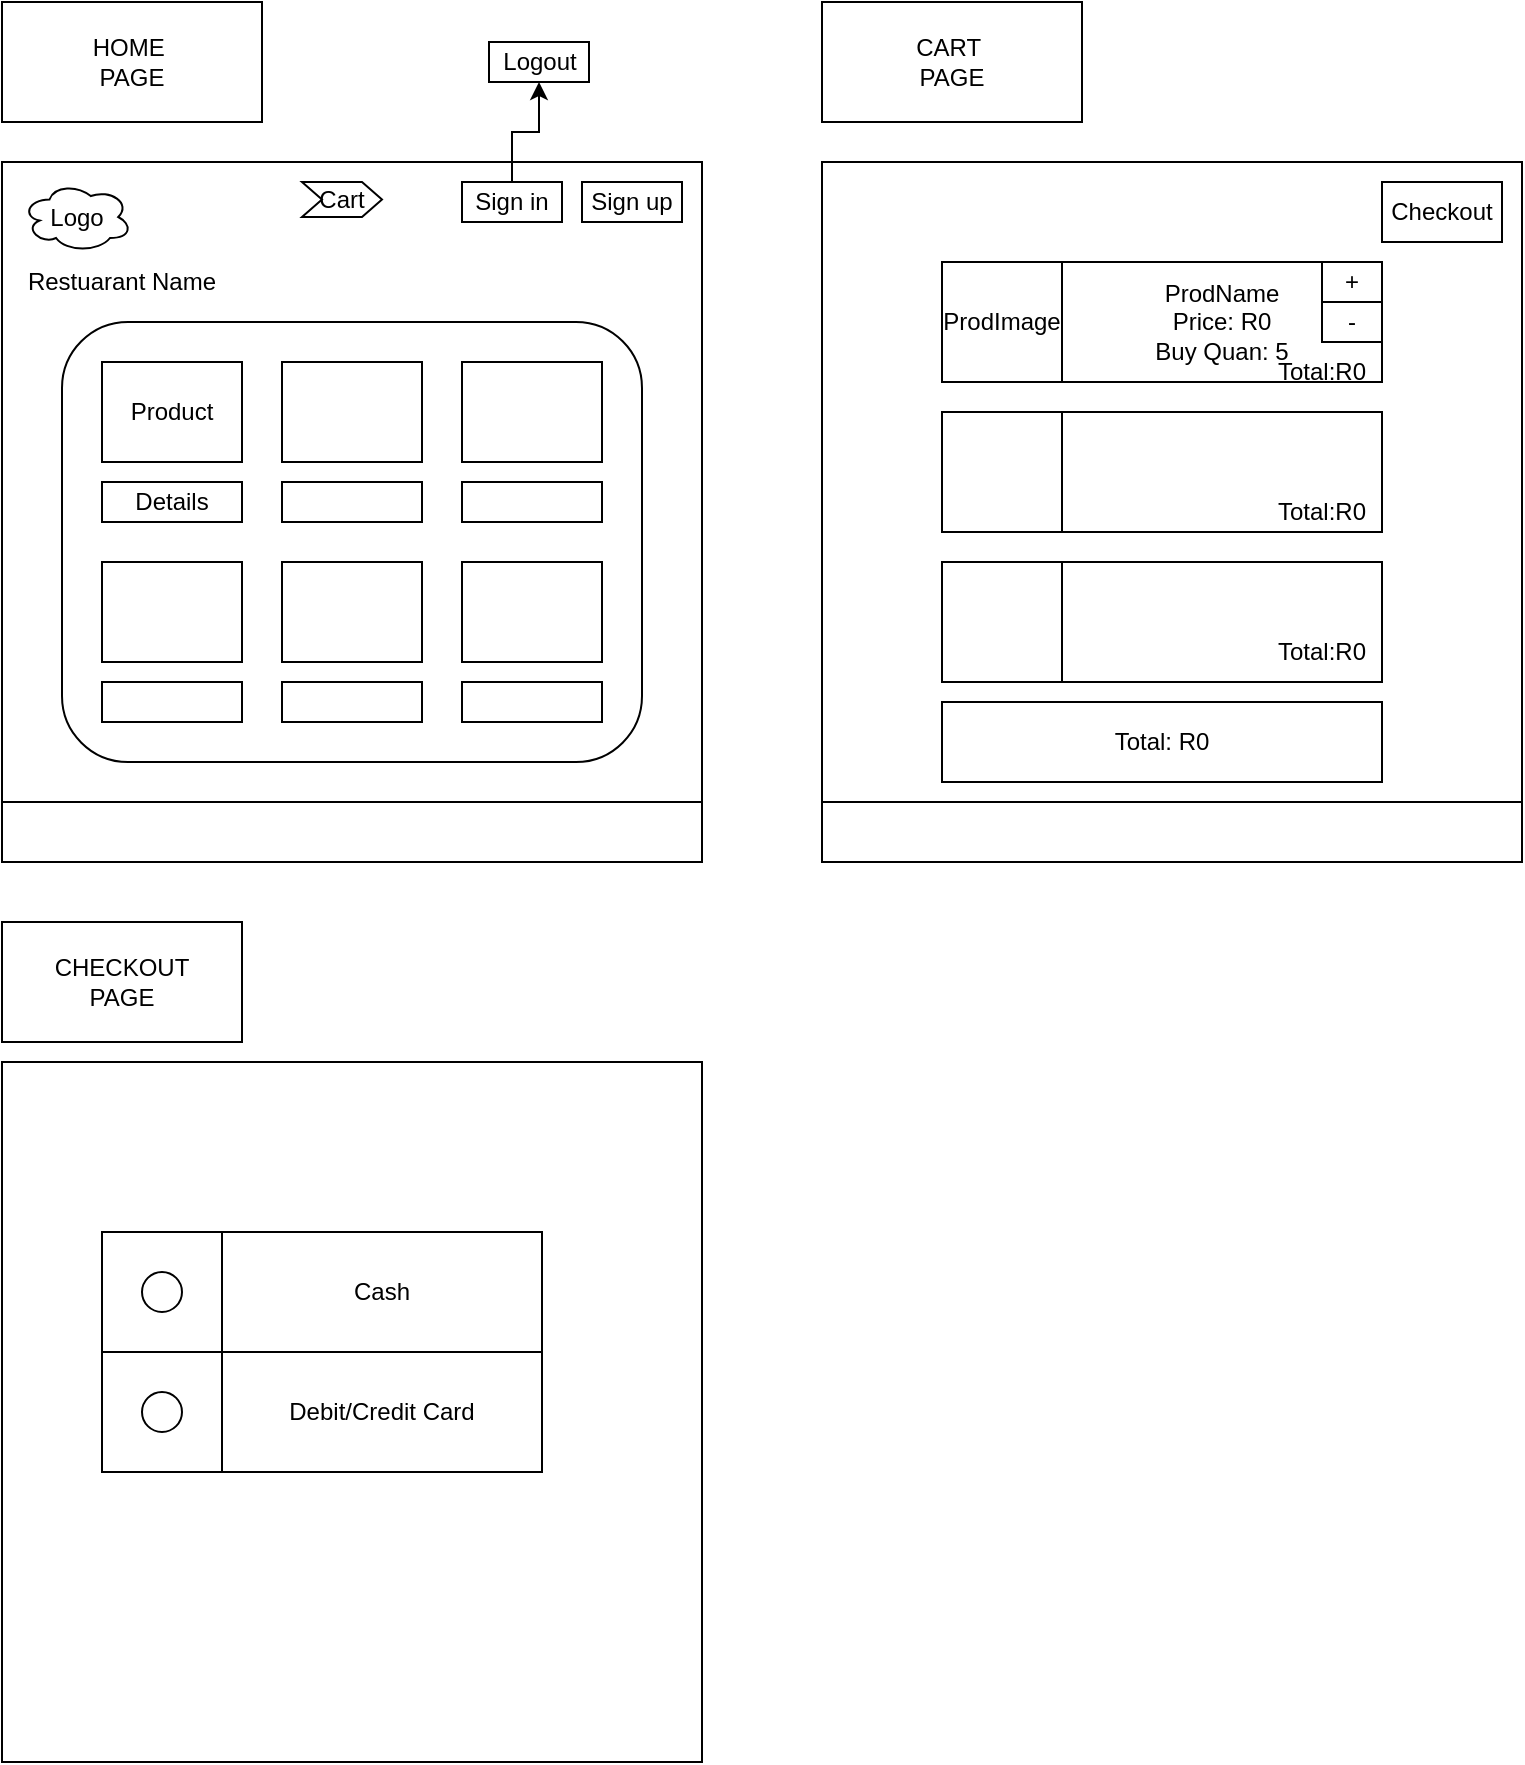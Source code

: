<mxfile version="24.9.0">
  <diagram name="Page-1" id="f2C7okhfU_2KWWLTlUfj">
    <mxGraphModel dx="852" dy="1513" grid="1" gridSize="10" guides="1" tooltips="1" connect="1" arrows="1" fold="1" page="1" pageScale="1" pageWidth="827" pageHeight="1169" math="0" shadow="0">
      <root>
        <mxCell id="0" />
        <mxCell id="1" parent="0" />
        <mxCell id="ZQC9xDUk0hvV3A3y6WX4-1" value="" style="whiteSpace=wrap;html=1;aspect=fixed;" parent="1" vertex="1">
          <mxGeometry x="120" y="20" width="350" height="350" as="geometry" />
        </mxCell>
        <mxCell id="BFbZ1qvllum0F3lM_hmC-3" style="edgeStyle=orthogonalEdgeStyle;rounded=0;orthogonalLoop=1;jettySize=auto;html=1;exitX=0.5;exitY=0;exitDx=0;exitDy=0;entryX=0.5;entryY=1;entryDx=0;entryDy=0;" edge="1" parent="1" source="ZQC9xDUk0hvV3A3y6WX4-2" target="ZQC9xDUk0hvV3A3y6WX4-7">
          <mxGeometry relative="1" as="geometry" />
        </mxCell>
        <mxCell id="ZQC9xDUk0hvV3A3y6WX4-2" value="Sign in" style="rounded=0;whiteSpace=wrap;html=1;" parent="1" vertex="1">
          <mxGeometry x="350" y="30" width="50" height="20" as="geometry" />
        </mxCell>
        <mxCell id="ZQC9xDUk0hvV3A3y6WX4-3" value="Sign up" style="rounded=0;whiteSpace=wrap;html=1;" parent="1" vertex="1">
          <mxGeometry x="410" y="30" width="50" height="20" as="geometry" />
        </mxCell>
        <mxCell id="ZQC9xDUk0hvV3A3y6WX4-4" value="" style="rounded=0;whiteSpace=wrap;html=1;" parent="1" vertex="1">
          <mxGeometry x="120" y="340" width="350" height="30" as="geometry" />
        </mxCell>
        <mxCell id="ZQC9xDUk0hvV3A3y6WX4-5" value="" style="whiteSpace=wrap;html=1;aspect=fixed;" parent="1" vertex="1">
          <mxGeometry x="530" y="20" width="350" height="350" as="geometry" />
        </mxCell>
        <mxCell id="ZQC9xDUk0hvV3A3y6WX4-7" value="Logout" style="rounded=0;whiteSpace=wrap;html=1;" parent="1" vertex="1">
          <mxGeometry x="363.5" y="-40" width="50" height="20" as="geometry" />
        </mxCell>
        <mxCell id="ZQC9xDUk0hvV3A3y6WX4-8" value="" style="rounded=0;whiteSpace=wrap;html=1;" parent="1" vertex="1">
          <mxGeometry x="530" y="340" width="350" height="30" as="geometry" />
        </mxCell>
        <mxCell id="ZQC9xDUk0hvV3A3y6WX4-9" value="" style="rounded=1;whiteSpace=wrap;html=1;" parent="1" vertex="1">
          <mxGeometry x="150" y="100" width="290" height="220" as="geometry" />
        </mxCell>
        <mxCell id="ZQC9xDUk0hvV3A3y6WX4-10" value="Restuarant Name" style="text;html=1;align=center;verticalAlign=middle;whiteSpace=wrap;rounded=0;" parent="1" vertex="1">
          <mxGeometry x="130" y="65" width="100" height="30" as="geometry" />
        </mxCell>
        <mxCell id="ZQC9xDUk0hvV3A3y6WX4-11" value="Logo" style="ellipse;shape=cloud;whiteSpace=wrap;html=1;" parent="1" vertex="1">
          <mxGeometry x="130" y="30" width="55" height="35" as="geometry" />
        </mxCell>
        <mxCell id="ZQC9xDUk0hvV3A3y6WX4-12" value="Product" style="rounded=0;whiteSpace=wrap;html=1;" parent="1" vertex="1">
          <mxGeometry x="170" y="120" width="70" height="50" as="geometry" />
        </mxCell>
        <mxCell id="ZQC9xDUk0hvV3A3y6WX4-14" value="Details" style="rounded=0;whiteSpace=wrap;html=1;" parent="1" vertex="1">
          <mxGeometry x="170" y="180" width="70" height="20" as="geometry" />
        </mxCell>
        <mxCell id="ZQC9xDUk0hvV3A3y6WX4-15" value="" style="rounded=0;whiteSpace=wrap;html=1;" parent="1" vertex="1">
          <mxGeometry x="260" y="120" width="70" height="50" as="geometry" />
        </mxCell>
        <mxCell id="ZQC9xDUk0hvV3A3y6WX4-16" value="" style="rounded=0;whiteSpace=wrap;html=1;" parent="1" vertex="1">
          <mxGeometry x="260" y="180" width="70" height="20" as="geometry" />
        </mxCell>
        <mxCell id="ZQC9xDUk0hvV3A3y6WX4-17" value="" style="rounded=0;whiteSpace=wrap;html=1;" parent="1" vertex="1">
          <mxGeometry x="350" y="120" width="70" height="50" as="geometry" />
        </mxCell>
        <mxCell id="ZQC9xDUk0hvV3A3y6WX4-18" value="" style="rounded=0;whiteSpace=wrap;html=1;" parent="1" vertex="1">
          <mxGeometry x="350" y="180" width="70" height="20" as="geometry" />
        </mxCell>
        <mxCell id="ZQC9xDUk0hvV3A3y6WX4-19" value="" style="rounded=0;whiteSpace=wrap;html=1;" parent="1" vertex="1">
          <mxGeometry x="170" y="220" width="70" height="50" as="geometry" />
        </mxCell>
        <mxCell id="ZQC9xDUk0hvV3A3y6WX4-20" value="" style="rounded=0;whiteSpace=wrap;html=1;" parent="1" vertex="1">
          <mxGeometry x="170" y="280" width="70" height="20" as="geometry" />
        </mxCell>
        <mxCell id="ZQC9xDUk0hvV3A3y6WX4-21" value="" style="rounded=0;whiteSpace=wrap;html=1;" parent="1" vertex="1">
          <mxGeometry x="350" y="220" width="70" height="50" as="geometry" />
        </mxCell>
        <mxCell id="ZQC9xDUk0hvV3A3y6WX4-22" value="" style="rounded=0;whiteSpace=wrap;html=1;" parent="1" vertex="1">
          <mxGeometry x="350" y="280" width="70" height="20" as="geometry" />
        </mxCell>
        <mxCell id="ZQC9xDUk0hvV3A3y6WX4-23" value="" style="rounded=0;whiteSpace=wrap;html=1;" parent="1" vertex="1">
          <mxGeometry x="260" y="220" width="70" height="50" as="geometry" />
        </mxCell>
        <mxCell id="ZQC9xDUk0hvV3A3y6WX4-24" value="" style="rounded=0;whiteSpace=wrap;html=1;" parent="1" vertex="1">
          <mxGeometry x="260" y="280" width="70" height="20" as="geometry" />
        </mxCell>
        <mxCell id="ZQC9xDUk0hvV3A3y6WX4-25" value="Cart" style="shape=step;perimeter=stepPerimeter;whiteSpace=wrap;html=1;fixedSize=1;size=10;" parent="1" vertex="1">
          <mxGeometry x="270" y="30" width="40" height="17.5" as="geometry" />
        </mxCell>
        <mxCell id="BFbZ1qvllum0F3lM_hmC-1" value="HOME&amp;nbsp;&lt;div&gt;PAGE&lt;/div&gt;" style="rounded=0;whiteSpace=wrap;html=1;" vertex="1" parent="1">
          <mxGeometry x="120" y="-60" width="130" height="60" as="geometry" />
        </mxCell>
        <mxCell id="BFbZ1qvllum0F3lM_hmC-2" value="CART&amp;nbsp;&lt;div&gt;PAGE&lt;/div&gt;" style="rounded=0;whiteSpace=wrap;html=1;" vertex="1" parent="1">
          <mxGeometry x="530" y="-60" width="130" height="60" as="geometry" />
        </mxCell>
        <mxCell id="BFbZ1qvllum0F3lM_hmC-4" value="Checkout" style="rounded=0;whiteSpace=wrap;html=1;" vertex="1" parent="1">
          <mxGeometry x="810" y="30" width="60" height="30" as="geometry" />
        </mxCell>
        <mxCell id="BFbZ1qvllum0F3lM_hmC-5" value="ProdImage" style="rounded=0;whiteSpace=wrap;html=1;" vertex="1" parent="1">
          <mxGeometry x="590" y="70" width="60" height="60" as="geometry" />
        </mxCell>
        <mxCell id="BFbZ1qvllum0F3lM_hmC-6" value="&lt;div&gt;ProdName&lt;br&gt;Price: R0&lt;/div&gt;Buy Quan: 5" style="rounded=0;whiteSpace=wrap;html=1;" vertex="1" parent="1">
          <mxGeometry x="650" y="70" width="160" height="60" as="geometry" />
        </mxCell>
        <mxCell id="BFbZ1qvllum0F3lM_hmC-8" value="" style="rounded=0;whiteSpace=wrap;html=1;" vertex="1" parent="1">
          <mxGeometry x="590" y="145" width="60" height="60" as="geometry" />
        </mxCell>
        <mxCell id="BFbZ1qvllum0F3lM_hmC-9" value="" style="rounded=0;whiteSpace=wrap;html=1;" vertex="1" parent="1">
          <mxGeometry x="650" y="145" width="160" height="60" as="geometry" />
        </mxCell>
        <mxCell id="BFbZ1qvllum0F3lM_hmC-12" value="" style="rounded=0;whiteSpace=wrap;html=1;" vertex="1" parent="1">
          <mxGeometry x="590" y="220" width="60" height="60" as="geometry" />
        </mxCell>
        <mxCell id="BFbZ1qvllum0F3lM_hmC-13" value="" style="rounded=0;whiteSpace=wrap;html=1;" vertex="1" parent="1">
          <mxGeometry x="650" y="220" width="160" height="60" as="geometry" />
        </mxCell>
        <mxCell id="BFbZ1qvllum0F3lM_hmC-14" value="Total:R0" style="text;html=1;align=center;verticalAlign=middle;whiteSpace=wrap;rounded=0;" vertex="1" parent="1">
          <mxGeometry x="750" y="110" width="60" height="30" as="geometry" />
        </mxCell>
        <mxCell id="BFbZ1qvllum0F3lM_hmC-15" value="Total: R0" style="rounded=0;whiteSpace=wrap;html=1;" vertex="1" parent="1">
          <mxGeometry x="590" y="290" width="220" height="40" as="geometry" />
        </mxCell>
        <mxCell id="BFbZ1qvllum0F3lM_hmC-16" value="Total:R0" style="text;html=1;align=center;verticalAlign=middle;whiteSpace=wrap;rounded=0;" vertex="1" parent="1">
          <mxGeometry x="750" y="180" width="60" height="30" as="geometry" />
        </mxCell>
        <mxCell id="BFbZ1qvllum0F3lM_hmC-17" value="Total:R0" style="text;html=1;align=center;verticalAlign=middle;whiteSpace=wrap;rounded=0;" vertex="1" parent="1">
          <mxGeometry x="750" y="250" width="60" height="30" as="geometry" />
        </mxCell>
        <mxCell id="BFbZ1qvllum0F3lM_hmC-18" value="+" style="rounded=0;whiteSpace=wrap;html=1;" vertex="1" parent="1">
          <mxGeometry x="780" y="70" width="30" height="20" as="geometry" />
        </mxCell>
        <mxCell id="BFbZ1qvllum0F3lM_hmC-19" value="-" style="rounded=0;whiteSpace=wrap;html=1;" vertex="1" parent="1">
          <mxGeometry x="780" y="90" width="30" height="20" as="geometry" />
        </mxCell>
        <mxCell id="BFbZ1qvllum0F3lM_hmC-20" value="" style="whiteSpace=wrap;html=1;aspect=fixed;" vertex="1" parent="1">
          <mxGeometry x="120" y="470" width="350" height="350" as="geometry" />
        </mxCell>
        <mxCell id="BFbZ1qvllum0F3lM_hmC-21" value="CHECKOUT&lt;div&gt;PAGE&lt;/div&gt;" style="rounded=0;whiteSpace=wrap;html=1;" vertex="1" parent="1">
          <mxGeometry x="120" y="400" width="120" height="60" as="geometry" />
        </mxCell>
        <mxCell id="BFbZ1qvllum0F3lM_hmC-22" value="" style="rounded=0;whiteSpace=wrap;html=1;" vertex="1" parent="1">
          <mxGeometry x="170" y="555" width="60" height="60" as="geometry" />
        </mxCell>
        <mxCell id="BFbZ1qvllum0F3lM_hmC-23" value="Cash" style="rounded=0;whiteSpace=wrap;html=1;" vertex="1" parent="1">
          <mxGeometry x="230" y="555" width="160" height="60" as="geometry" />
        </mxCell>
        <mxCell id="BFbZ1qvllum0F3lM_hmC-24" value="" style="ellipse;whiteSpace=wrap;html=1;aspect=fixed;" vertex="1" parent="1">
          <mxGeometry x="190" y="575" width="20" height="20" as="geometry" />
        </mxCell>
        <mxCell id="BFbZ1qvllum0F3lM_hmC-25" value="" style="rounded=0;whiteSpace=wrap;html=1;" vertex="1" parent="1">
          <mxGeometry x="170" y="615" width="60" height="60" as="geometry" />
        </mxCell>
        <mxCell id="BFbZ1qvllum0F3lM_hmC-26" value="Debit/Credit Card" style="rounded=0;whiteSpace=wrap;html=1;" vertex="1" parent="1">
          <mxGeometry x="230" y="615" width="160" height="60" as="geometry" />
        </mxCell>
        <mxCell id="BFbZ1qvllum0F3lM_hmC-27" value="" style="ellipse;whiteSpace=wrap;html=1;aspect=fixed;" vertex="1" parent="1">
          <mxGeometry x="190" y="635" width="20" height="20" as="geometry" />
        </mxCell>
      </root>
    </mxGraphModel>
  </diagram>
</mxfile>
